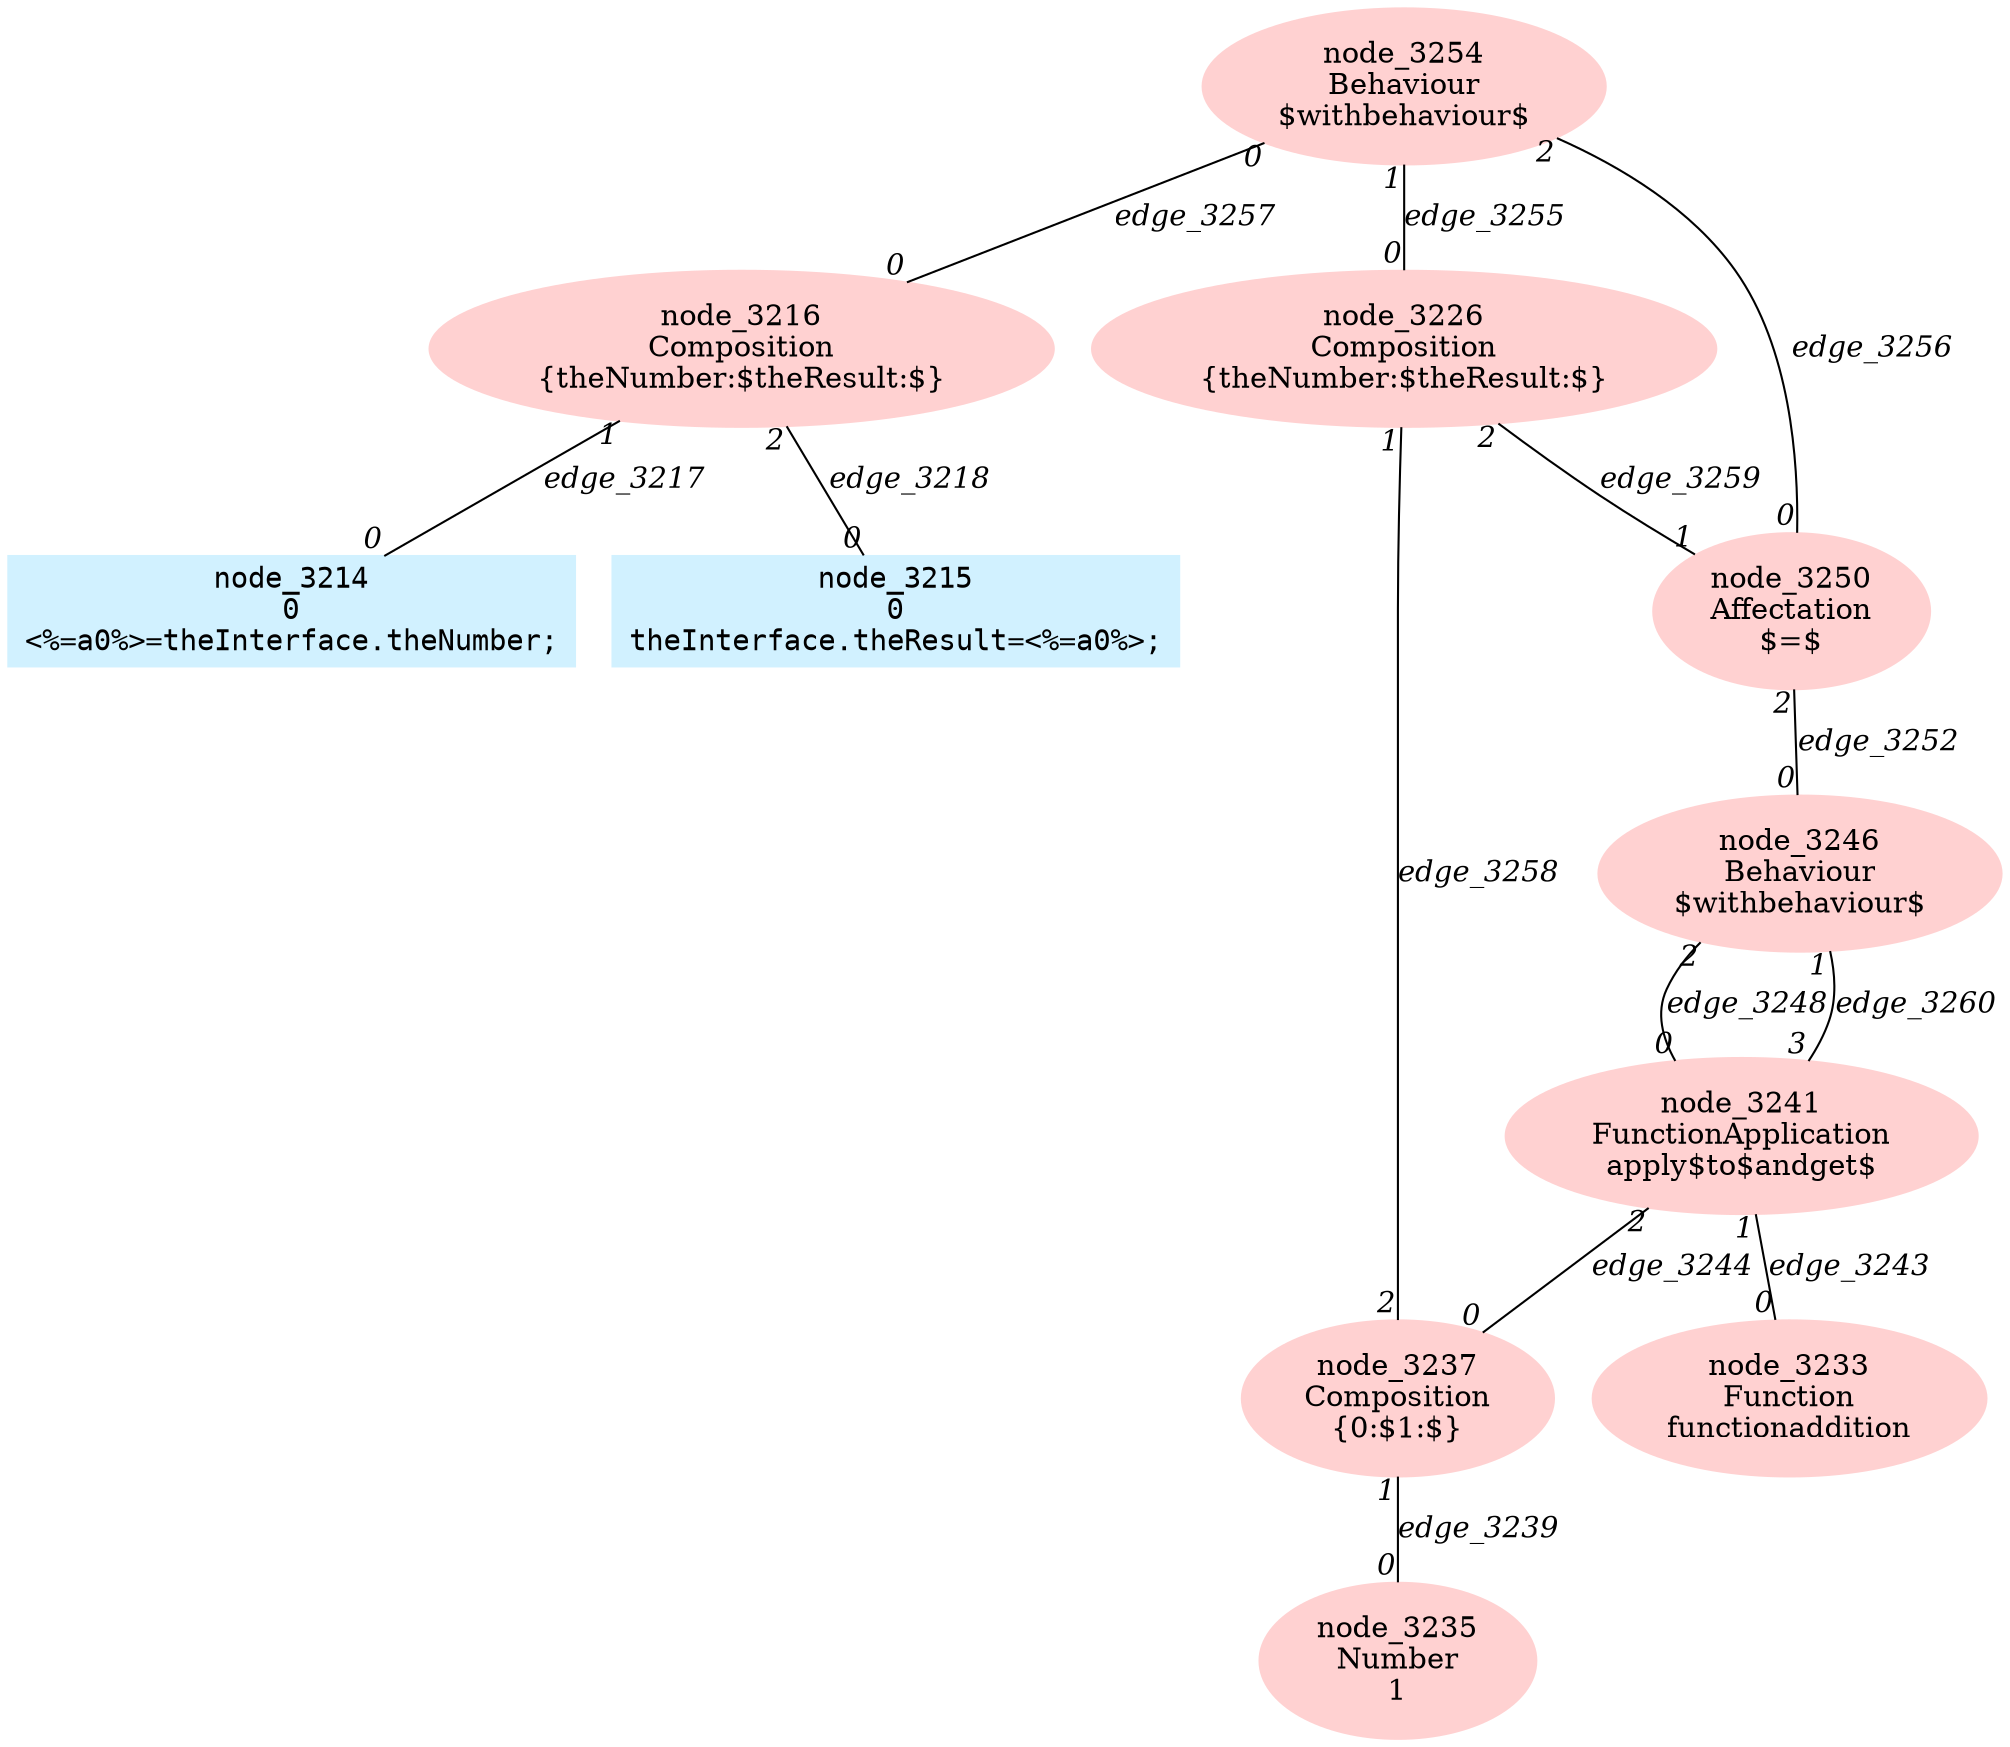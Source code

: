 digraph g{node_3216 [shape=ellipse, style=filled, color="#ffd1d1", label="node_3216
Composition
{theNumber:$theResult:$}" ]
node_3226 [shape=ellipse, style=filled, color="#ffd1d1", label="node_3226
Composition
{theNumber:$theResult:$}" ]
node_3233 [shape=ellipse, style=filled, color="#ffd1d1", label="node_3233
Function
functionaddition" ]
node_3235 [shape=ellipse, style=filled, color="#ffd1d1", label="node_3235
Number
1" ]
node_3237 [shape=ellipse, style=filled, color="#ffd1d1", label="node_3237
Composition
{0:$1:$}" ]
node_3241 [shape=ellipse, style=filled, color="#ffd1d1", label="node_3241
FunctionApplication
apply$to$andget$" ]
node_3246 [shape=ellipse, style=filled, color="#ffd1d1", label="node_3246
Behaviour
$withbehaviour$" ]
node_3250 [shape=ellipse, style=filled, color="#ffd1d1", label="node_3250
Affectation
$=$" ]
node_3254 [shape=ellipse, style=filled, color="#ffd1d1", label="node_3254
Behaviour
$withbehaviour$" ]
node_3214 [shape=box, style=filled, color="#d1f1ff", fontname="Courier", label="node_3214
0
<%=a0%>=theInterface.theNumber;
" ]
node_3215 [shape=box, style=filled, color="#d1f1ff", fontname="Courier", label="node_3215
0
theInterface.theResult=<%=a0%>;
" ]
node_3216 -> node_3214 [dir=none, arrowHead=none, fontname="Times-Italic", label="edge_3217",  headlabel="0", taillabel="1" ]
node_3216 -> node_3215 [dir=none, arrowHead=none, fontname="Times-Italic", label="edge_3218",  headlabel="0", taillabel="2" ]
node_3237 -> node_3235 [dir=none, arrowHead=none, fontname="Times-Italic", label="edge_3239",  headlabel="0", taillabel="1" ]
node_3241 -> node_3233 [dir=none, arrowHead=none, fontname="Times-Italic", label="edge_3243",  headlabel="0", taillabel="1" ]
node_3241 -> node_3237 [dir=none, arrowHead=none, fontname="Times-Italic", label="edge_3244",  headlabel="0", taillabel="2" ]
node_3246 -> node_3241 [dir=none, arrowHead=none, fontname="Times-Italic", label="edge_3248",  headlabel="0", taillabel="2" ]
node_3250 -> node_3246 [dir=none, arrowHead=none, fontname="Times-Italic", label="edge_3252",  headlabel="0", taillabel="2" ]
node_3254 -> node_3226 [dir=none, arrowHead=none, fontname="Times-Italic", label="edge_3255",  headlabel="0", taillabel="1" ]
node_3254 -> node_3250 [dir=none, arrowHead=none, fontname="Times-Italic", label="edge_3256",  headlabel="0", taillabel="2" ]
node_3254 -> node_3216 [dir=none, arrowHead=none, fontname="Times-Italic", label="edge_3257",  headlabel="0", taillabel="0" ]
node_3226 -> node_3237 [dir=none, arrowHead=none, fontname="Times-Italic", label="edge_3258",  headlabel="2", taillabel="1" ]
node_3226 -> node_3250 [dir=none, arrowHead=none, fontname="Times-Italic", label="edge_3259",  headlabel="1", taillabel="2" ]
node_3241 -> node_3246 [dir=none, arrowHead=none, fontname="Times-Italic", label="edge_3260",  headlabel="1", taillabel="3" ]
}